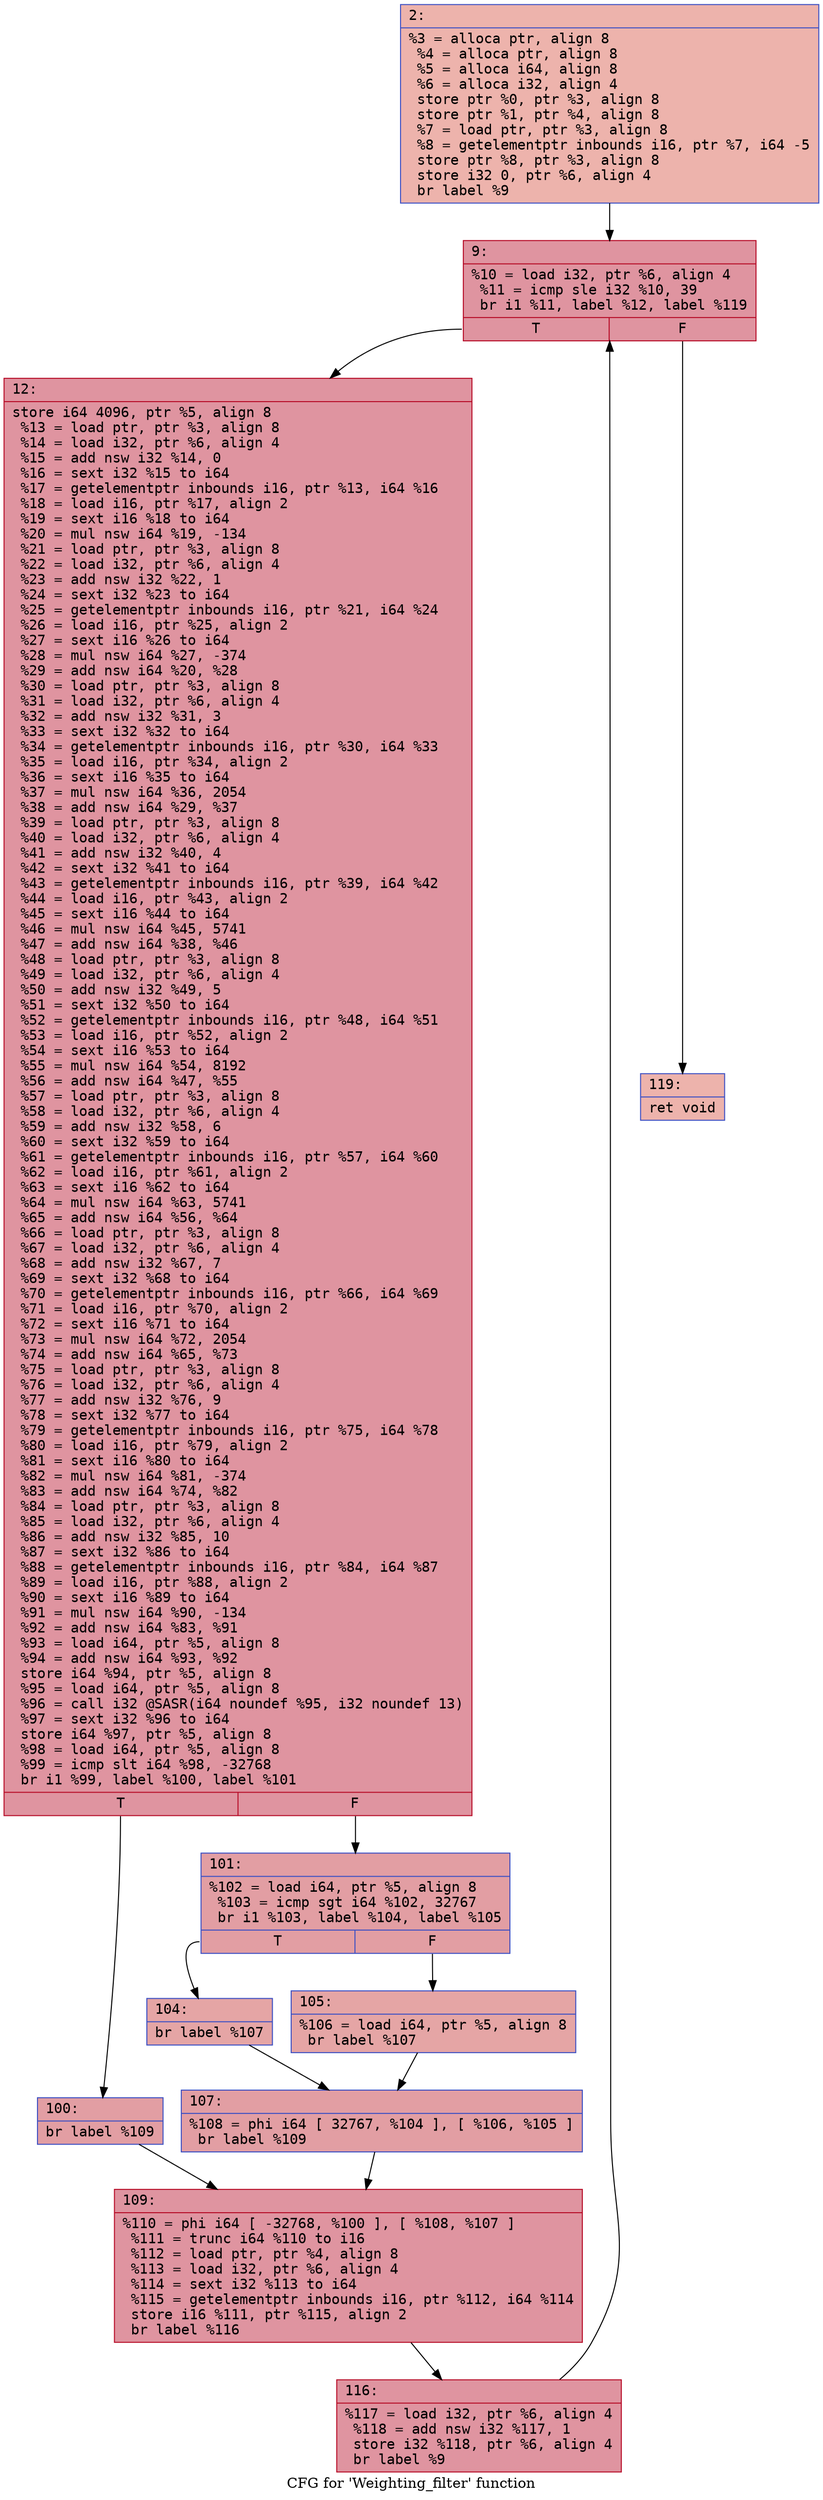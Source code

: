 digraph "CFG for 'Weighting_filter' function" {
	label="CFG for 'Weighting_filter' function";

	Node0x600002d5a0d0 [shape=record,color="#3d50c3ff", style=filled, fillcolor="#d6524470" fontname="Courier",label="{2:\l|  %3 = alloca ptr, align 8\l  %4 = alloca ptr, align 8\l  %5 = alloca i64, align 8\l  %6 = alloca i32, align 4\l  store ptr %0, ptr %3, align 8\l  store ptr %1, ptr %4, align 8\l  %7 = load ptr, ptr %3, align 8\l  %8 = getelementptr inbounds i16, ptr %7, i64 -5\l  store ptr %8, ptr %3, align 8\l  store i32 0, ptr %6, align 4\l  br label %9\l}"];
	Node0x600002d5a0d0 -> Node0x600002d5a120[tooltip="2 -> 9\nProbability 100.00%" ];
	Node0x600002d5a120 [shape=record,color="#b70d28ff", style=filled, fillcolor="#b70d2870" fontname="Courier",label="{9:\l|  %10 = load i32, ptr %6, align 4\l  %11 = icmp sle i32 %10, 39\l  br i1 %11, label %12, label %119\l|{<s0>T|<s1>F}}"];
	Node0x600002d5a120:s0 -> Node0x600002d5a170[tooltip="9 -> 12\nProbability 96.88%" ];
	Node0x600002d5a120:s1 -> Node0x600002d5a3f0[tooltip="9 -> 119\nProbability 3.12%" ];
	Node0x600002d5a170 [shape=record,color="#b70d28ff", style=filled, fillcolor="#b70d2870" fontname="Courier",label="{12:\l|  store i64 4096, ptr %5, align 8\l  %13 = load ptr, ptr %3, align 8\l  %14 = load i32, ptr %6, align 4\l  %15 = add nsw i32 %14, 0\l  %16 = sext i32 %15 to i64\l  %17 = getelementptr inbounds i16, ptr %13, i64 %16\l  %18 = load i16, ptr %17, align 2\l  %19 = sext i16 %18 to i64\l  %20 = mul nsw i64 %19, -134\l  %21 = load ptr, ptr %3, align 8\l  %22 = load i32, ptr %6, align 4\l  %23 = add nsw i32 %22, 1\l  %24 = sext i32 %23 to i64\l  %25 = getelementptr inbounds i16, ptr %21, i64 %24\l  %26 = load i16, ptr %25, align 2\l  %27 = sext i16 %26 to i64\l  %28 = mul nsw i64 %27, -374\l  %29 = add nsw i64 %20, %28\l  %30 = load ptr, ptr %3, align 8\l  %31 = load i32, ptr %6, align 4\l  %32 = add nsw i32 %31, 3\l  %33 = sext i32 %32 to i64\l  %34 = getelementptr inbounds i16, ptr %30, i64 %33\l  %35 = load i16, ptr %34, align 2\l  %36 = sext i16 %35 to i64\l  %37 = mul nsw i64 %36, 2054\l  %38 = add nsw i64 %29, %37\l  %39 = load ptr, ptr %3, align 8\l  %40 = load i32, ptr %6, align 4\l  %41 = add nsw i32 %40, 4\l  %42 = sext i32 %41 to i64\l  %43 = getelementptr inbounds i16, ptr %39, i64 %42\l  %44 = load i16, ptr %43, align 2\l  %45 = sext i16 %44 to i64\l  %46 = mul nsw i64 %45, 5741\l  %47 = add nsw i64 %38, %46\l  %48 = load ptr, ptr %3, align 8\l  %49 = load i32, ptr %6, align 4\l  %50 = add nsw i32 %49, 5\l  %51 = sext i32 %50 to i64\l  %52 = getelementptr inbounds i16, ptr %48, i64 %51\l  %53 = load i16, ptr %52, align 2\l  %54 = sext i16 %53 to i64\l  %55 = mul nsw i64 %54, 8192\l  %56 = add nsw i64 %47, %55\l  %57 = load ptr, ptr %3, align 8\l  %58 = load i32, ptr %6, align 4\l  %59 = add nsw i32 %58, 6\l  %60 = sext i32 %59 to i64\l  %61 = getelementptr inbounds i16, ptr %57, i64 %60\l  %62 = load i16, ptr %61, align 2\l  %63 = sext i16 %62 to i64\l  %64 = mul nsw i64 %63, 5741\l  %65 = add nsw i64 %56, %64\l  %66 = load ptr, ptr %3, align 8\l  %67 = load i32, ptr %6, align 4\l  %68 = add nsw i32 %67, 7\l  %69 = sext i32 %68 to i64\l  %70 = getelementptr inbounds i16, ptr %66, i64 %69\l  %71 = load i16, ptr %70, align 2\l  %72 = sext i16 %71 to i64\l  %73 = mul nsw i64 %72, 2054\l  %74 = add nsw i64 %65, %73\l  %75 = load ptr, ptr %3, align 8\l  %76 = load i32, ptr %6, align 4\l  %77 = add nsw i32 %76, 9\l  %78 = sext i32 %77 to i64\l  %79 = getelementptr inbounds i16, ptr %75, i64 %78\l  %80 = load i16, ptr %79, align 2\l  %81 = sext i16 %80 to i64\l  %82 = mul nsw i64 %81, -374\l  %83 = add nsw i64 %74, %82\l  %84 = load ptr, ptr %3, align 8\l  %85 = load i32, ptr %6, align 4\l  %86 = add nsw i32 %85, 10\l  %87 = sext i32 %86 to i64\l  %88 = getelementptr inbounds i16, ptr %84, i64 %87\l  %89 = load i16, ptr %88, align 2\l  %90 = sext i16 %89 to i64\l  %91 = mul nsw i64 %90, -134\l  %92 = add nsw i64 %83, %91\l  %93 = load i64, ptr %5, align 8\l  %94 = add nsw i64 %93, %92\l  store i64 %94, ptr %5, align 8\l  %95 = load i64, ptr %5, align 8\l  %96 = call i32 @SASR(i64 noundef %95, i32 noundef 13)\l  %97 = sext i32 %96 to i64\l  store i64 %97, ptr %5, align 8\l  %98 = load i64, ptr %5, align 8\l  %99 = icmp slt i64 %98, -32768\l  br i1 %99, label %100, label %101\l|{<s0>T|<s1>F}}"];
	Node0x600002d5a170:s0 -> Node0x600002d5a1c0[tooltip="12 -> 100\nProbability 50.00%" ];
	Node0x600002d5a170:s1 -> Node0x600002d5a210[tooltip="12 -> 101\nProbability 50.00%" ];
	Node0x600002d5a1c0 [shape=record,color="#3d50c3ff", style=filled, fillcolor="#be242e70" fontname="Courier",label="{100:\l|  br label %109\l}"];
	Node0x600002d5a1c0 -> Node0x600002d5a350[tooltip="100 -> 109\nProbability 100.00%" ];
	Node0x600002d5a210 [shape=record,color="#3d50c3ff", style=filled, fillcolor="#be242e70" fontname="Courier",label="{101:\l|  %102 = load i64, ptr %5, align 8\l  %103 = icmp sgt i64 %102, 32767\l  br i1 %103, label %104, label %105\l|{<s0>T|<s1>F}}"];
	Node0x600002d5a210:s0 -> Node0x600002d5a260[tooltip="101 -> 104\nProbability 50.00%" ];
	Node0x600002d5a210:s1 -> Node0x600002d5a2b0[tooltip="101 -> 105\nProbability 50.00%" ];
	Node0x600002d5a260 [shape=record,color="#3d50c3ff", style=filled, fillcolor="#c5333470" fontname="Courier",label="{104:\l|  br label %107\l}"];
	Node0x600002d5a260 -> Node0x600002d5a300[tooltip="104 -> 107\nProbability 100.00%" ];
	Node0x600002d5a2b0 [shape=record,color="#3d50c3ff", style=filled, fillcolor="#c5333470" fontname="Courier",label="{105:\l|  %106 = load i64, ptr %5, align 8\l  br label %107\l}"];
	Node0x600002d5a2b0 -> Node0x600002d5a300[tooltip="105 -> 107\nProbability 100.00%" ];
	Node0x600002d5a300 [shape=record,color="#3d50c3ff", style=filled, fillcolor="#be242e70" fontname="Courier",label="{107:\l|  %108 = phi i64 [ 32767, %104 ], [ %106, %105 ]\l  br label %109\l}"];
	Node0x600002d5a300 -> Node0x600002d5a350[tooltip="107 -> 109\nProbability 100.00%" ];
	Node0x600002d5a350 [shape=record,color="#b70d28ff", style=filled, fillcolor="#b70d2870" fontname="Courier",label="{109:\l|  %110 = phi i64 [ -32768, %100 ], [ %108, %107 ]\l  %111 = trunc i64 %110 to i16\l  %112 = load ptr, ptr %4, align 8\l  %113 = load i32, ptr %6, align 4\l  %114 = sext i32 %113 to i64\l  %115 = getelementptr inbounds i16, ptr %112, i64 %114\l  store i16 %111, ptr %115, align 2\l  br label %116\l}"];
	Node0x600002d5a350 -> Node0x600002d5a3a0[tooltip="109 -> 116\nProbability 100.00%" ];
	Node0x600002d5a3a0 [shape=record,color="#b70d28ff", style=filled, fillcolor="#b70d2870" fontname="Courier",label="{116:\l|  %117 = load i32, ptr %6, align 4\l  %118 = add nsw i32 %117, 1\l  store i32 %118, ptr %6, align 4\l  br label %9\l}"];
	Node0x600002d5a3a0 -> Node0x600002d5a120[tooltip="116 -> 9\nProbability 100.00%" ];
	Node0x600002d5a3f0 [shape=record,color="#3d50c3ff", style=filled, fillcolor="#d6524470" fontname="Courier",label="{119:\l|  ret void\l}"];
}
